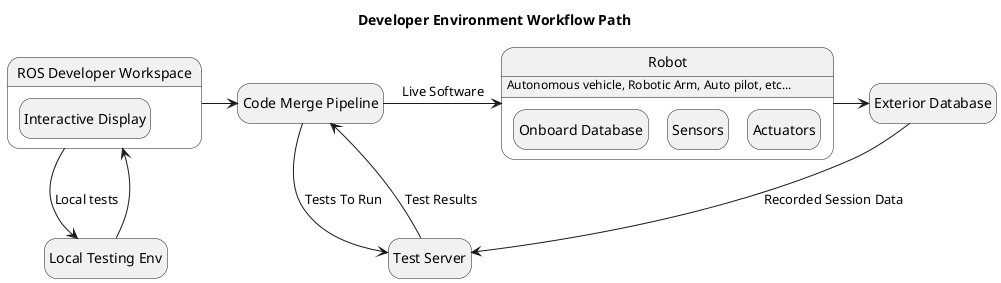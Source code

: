 @startuml
title Developer Environment Workflow Path
hide empty description

state "ROS Developer Workspace" as dw {
 state "Interactive Display"
}

state "Local Testing Env" as lte

state "Exterior Database" as exdb

state "Code Merge Pipeline" as pipeline

state "Test Server" as testServer

state Robot {
  Robot: Autonomous vehicle, Robotic Arm, Auto pilot, etc...

  state "Onboard Database" as indb
  state Sensors
  state Actuators
}


dw --> lte : Local tests
lte -> dw

dw -> pipeline

pipeline --> testServer : Tests To Run
testServer -l-> pipeline : Test Results
pipeline -> Robot : Live Software

Robot -> exdb

exdb -d-> testServer : Recorded Session Data


@enduml
